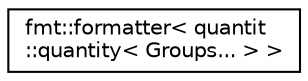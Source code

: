 digraph "Graphical Class Hierarchy"
{
 // LATEX_PDF_SIZE
  edge [fontname="Helvetica",fontsize="10",labelfontname="Helvetica",labelfontsize="10"];
  node [fontname="Helvetica",fontsize="10",shape=record];
  rankdir="LR";
  Node0 [label="fmt::formatter\< quantit\l::quantity\< Groups... \> \>",height=0.2,width=0.4,color="black", fillcolor="white", style="filled",URL="$structfmt_1_1formatter_3_01quantit_1_1quantity_3_01Groups_8_8_8_01_4_01_4.html",tooltip=" "];
}
